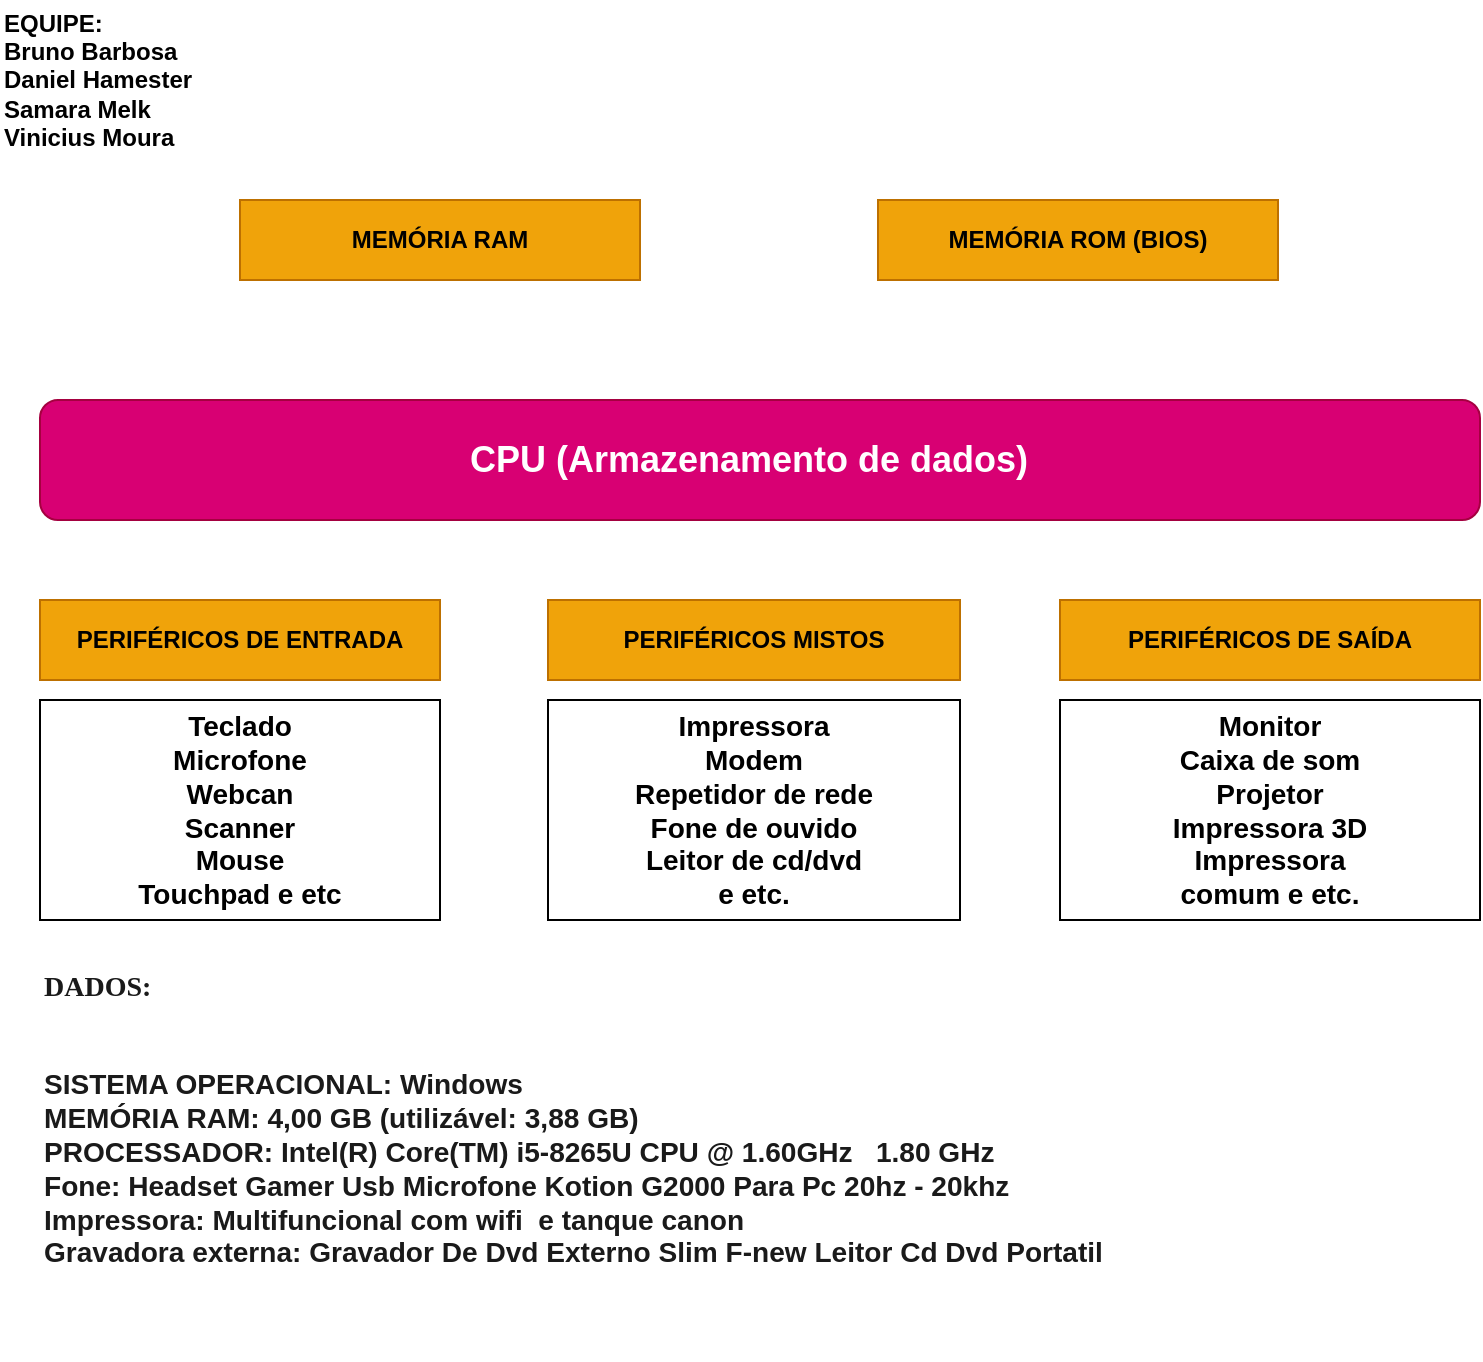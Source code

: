 <mxfile version="14.8.0" type="device"><diagram id="E7s8mGvyXTOX1LdZHTFI" name="Page-1"><mxGraphModel dx="868" dy="393" grid="1" gridSize="10" guides="1" tooltips="1" connect="1" arrows="1" fold="1" page="1" pageScale="1" pageWidth="827" pageHeight="1169" math="0" shadow="0"><root><mxCell id="0"/><mxCell id="1" parent="0"/><mxCell id="Pq7oFzCWQwoue3jW5gl--1" value="" style="rounded=1;whiteSpace=wrap;html=1;fillColor=#d80073;strokeColor=#A50040;fontColor=#ffffff;" vertex="1" parent="1"><mxGeometry x="60" y="220" width="720" height="60" as="geometry"/></mxCell><mxCell id="Pq7oFzCWQwoue3jW5gl--2" value="&lt;b&gt;&lt;font style=&quot;font-size: 18px&quot; color=&quot;#ffffff&quot;&gt;CPU (Armazenamento de dados)&lt;/font&gt;&lt;/b&gt;" style="text;html=1;resizable=0;autosize=1;align=center;verticalAlign=middle;points=[];fillColor=none;strokeColor=none;rounded=0;" vertex="1" parent="1"><mxGeometry x="269" y="240" width="290" height="20" as="geometry"/></mxCell><mxCell id="Pq7oFzCWQwoue3jW5gl--4" value="&lt;b&gt;PERIFÉRICOS MISTOS&lt;br&gt;&lt;/b&gt;" style="rounded=0;whiteSpace=wrap;html=1;fillColor=#f0a30a;strokeColor=#BD7000;fontColor=#000000;" vertex="1" parent="1"><mxGeometry x="314" y="320" width="206" height="40" as="geometry"/></mxCell><mxCell id="Pq7oFzCWQwoue3jW5gl--6" value="&lt;b&gt;PERIFÉRICOS DE ENTRADA&lt;/b&gt;" style="rounded=0;whiteSpace=wrap;html=1;fillColor=#f0a30a;strokeColor=#BD7000;fontColor=#000000;" vertex="1" parent="1"><mxGeometry x="60" y="320" width="200" height="40" as="geometry"/></mxCell><mxCell id="Pq7oFzCWQwoue3jW5gl--7" value="&lt;b&gt;PERIFÉRICOS DE SAÍDA&lt;br&gt;&lt;/b&gt;" style="rounded=0;whiteSpace=wrap;html=1;fillColor=#f0a30a;strokeColor=#BD7000;fontColor=#000000;" vertex="1" parent="1"><mxGeometry x="570" y="320" width="210" height="40" as="geometry"/></mxCell><mxCell id="Pq7oFzCWQwoue3jW5gl--8" value="&lt;div&gt;&lt;b&gt;&lt;font style=&quot;font-size: 14px&quot;&gt;Teclado&lt;/font&gt;&lt;/b&gt;&lt;/div&gt;&lt;b&gt;&lt;div&gt;&lt;b&gt;&lt;font style=&quot;font-size: 14px&quot;&gt;Microfone&lt;/font&gt;&lt;/b&gt;&lt;/div&gt;&lt;font style=&quot;font-size: 14px&quot;&gt;&lt;div&gt;&lt;b style=&quot;font-size: 12px&quot;&gt;&lt;font style=&quot;font-size: 14px&quot;&gt;Webcan&lt;/font&gt;&lt;/b&gt;&lt;/div&gt;&lt;div&gt;&lt;b style=&quot;font-size: 12px&quot;&gt;&lt;font style=&quot;font-size: 14px&quot;&gt;Scanner&lt;/font&gt;&lt;/b&gt;&lt;/div&gt;&lt;div&gt;&lt;b style=&quot;font-size: 12px&quot;&gt;&lt;font style=&quot;font-size: 14px&quot;&gt;Mouse&lt;/font&gt;&lt;/b&gt;&lt;/div&gt;&lt;div&gt;&lt;b style=&quot;font-size: 12px&quot;&gt;&lt;font style=&quot;font-size: 14px&quot;&gt;Touchpad e etc&lt;/font&gt;&lt;/b&gt;&lt;/div&gt;&lt;/font&gt;&lt;/b&gt;" style="rounded=0;whiteSpace=wrap;html=1;align=center;" vertex="1" parent="1"><mxGeometry x="60" y="370" width="200" height="110" as="geometry"/></mxCell><mxCell id="Pq7oFzCWQwoue3jW5gl--9" value="&lt;font style=&quot;font-size: 14px&quot;&gt;&lt;b&gt;&lt;span&gt;Impressora&lt;/span&gt;&lt;br&gt;&lt;span&gt;Modem&lt;/span&gt;&lt;br&gt;&lt;span&gt;Repetidor de rede&lt;/span&gt;&lt;br&gt;&lt;span&gt;Fone de ouvido&lt;/span&gt;&lt;br&gt;&lt;span&gt;Leitor de cd/dvd&lt;/span&gt;&lt;br&gt;&lt;span&gt;e etc.&lt;/span&gt;&lt;/b&gt;&lt;/font&gt;" style="rounded=0;whiteSpace=wrap;html=1;" vertex="1" parent="1"><mxGeometry x="314" y="370" width="206" height="110" as="geometry"/></mxCell><mxCell id="Pq7oFzCWQwoue3jW5gl--10" value="&lt;font style=&quot;font-size: 14px&quot;&gt;&lt;b&gt;&lt;span&gt;Monitor&lt;/span&gt;&lt;br&gt;&lt;span&gt;Caixa de som&lt;/span&gt;&lt;br&gt;&lt;span&gt;Projetor&lt;/span&gt;&lt;br&gt;&lt;span&gt;Impressora 3D&lt;/span&gt;&lt;br&gt;&lt;span&gt;Impressora&lt;/span&gt;&lt;br&gt;&lt;span&gt;comum e etc.&lt;/span&gt;&lt;/b&gt;&lt;/font&gt;" style="rounded=0;whiteSpace=wrap;html=1;" vertex="1" parent="1"><mxGeometry x="570" y="370" width="210" height="110" as="geometry"/></mxCell><mxCell id="Pq7oFzCWQwoue3jW5gl--11" value="" style="shape=image;html=1;verticalAlign=top;verticalLabelPosition=bottom;labelBackgroundColor=#ffffff;imageAspect=0;aspect=fixed;image=https://cdn4.iconfinder.com/data/icons/ionicons/512/icon-arrow-up-c-128.png" vertex="1" parent="1"><mxGeometry x="360" y="280" width="40" height="40" as="geometry"/></mxCell><mxCell id="Pq7oFzCWQwoue3jW5gl--12" value="" style="shape=image;html=1;verticalAlign=top;verticalLabelPosition=bottom;labelBackgroundColor=#ffffff;imageAspect=0;aspect=fixed;image=https://cdn4.iconfinder.com/data/icons/ionicons/512/icon-arrow-up-c-128.png;rotation=-181;" vertex="1" parent="1"><mxGeometry x="439" y="280" width="40" height="40" as="geometry"/></mxCell><mxCell id="Pq7oFzCWQwoue3jW5gl--13" value="" style="shape=image;html=1;verticalAlign=top;verticalLabelPosition=bottom;labelBackgroundColor=#ffffff;imageAspect=0;aspect=fixed;image=https://cdn4.iconfinder.com/data/icons/ionicons/512/icon-arrow-up-c-128.png" vertex="1" parent="1"><mxGeometry x="140" y="280" width="40" height="40" as="geometry"/></mxCell><mxCell id="Pq7oFzCWQwoue3jW5gl--14" value="" style="shape=image;html=1;verticalAlign=top;verticalLabelPosition=bottom;labelBackgroundColor=#ffffff;imageAspect=0;aspect=fixed;image=https://cdn4.iconfinder.com/data/icons/ionicons/512/icon-arrow-up-c-128.png;rotation=-179;" vertex="1" parent="1"><mxGeometry x="660" y="280" width="40" height="40" as="geometry"/></mxCell><mxCell id="Pq7oFzCWQwoue3jW5gl--15" value="&lt;b&gt;MEMÓRIA RAM&lt;/b&gt;" style="rounded=0;whiteSpace=wrap;html=1;fillColor=#f0a30a;strokeColor=#BD7000;fontColor=#000000;" vertex="1" parent="1"><mxGeometry x="160" y="120" width="200" height="40" as="geometry"/></mxCell><mxCell id="Pq7oFzCWQwoue3jW5gl--16" value="&lt;b&gt;MEMÓRIA ROM (BIOS)&lt;/b&gt;" style="rounded=0;whiteSpace=wrap;html=1;fillColor=#f0a30a;strokeColor=#BD7000;fontColor=#000000;" vertex="1" parent="1"><mxGeometry x="479" y="120" width="200" height="40" as="geometry"/></mxCell><mxCell id="Pq7oFzCWQwoue3jW5gl--17" value="" style="shape=image;html=1;verticalAlign=top;verticalLabelPosition=bottom;labelBackgroundColor=#ffffff;imageAspect=0;aspect=fixed;image=https://cdn4.iconfinder.com/data/icons/ionicons/512/icon-arrow-up-c-128.png" vertex="1" parent="1"><mxGeometry x="220" y="170" width="40" height="40" as="geometry"/></mxCell><mxCell id="Pq7oFzCWQwoue3jW5gl--18" value="" style="shape=image;html=1;verticalAlign=top;verticalLabelPosition=bottom;labelBackgroundColor=#ffffff;imageAspect=0;aspect=fixed;image=https://cdn4.iconfinder.com/data/icons/ionicons/512/icon-arrow-up-c-128.png;rotation=-181;" vertex="1" parent="1"><mxGeometry x="260" y="170" width="40" height="40" as="geometry"/></mxCell><mxCell id="Pq7oFzCWQwoue3jW5gl--19" value="" style="shape=image;html=1;verticalAlign=top;verticalLabelPosition=bottom;labelBackgroundColor=#ffffff;imageAspect=0;aspect=fixed;image=https://cdn4.iconfinder.com/data/icons/ionicons/512/icon-arrow-up-c-128.png;rotation=-181;" vertex="1" parent="1"><mxGeometry x="559" y="170" width="40" height="40" as="geometry"/></mxCell><mxCell id="Pq7oFzCWQwoue3jW5gl--20" value="&lt;h3&gt;&lt;font face=&quot;Tahoma&quot;&gt;&lt;font color=&quot;#1a1a1a&quot;&gt;&lt;font style=&quot;font-size: 14px&quot;&gt;&lt;font&gt;&lt;b&gt;&lt;font&gt;&lt;font&gt;&lt;font&gt;DADOS:&lt;/font&gt;&lt;/font&gt;&lt;/font&gt;&lt;/b&gt;&lt;/font&gt;&lt;/font&gt;&lt;/font&gt;&lt;/font&gt;&lt;/h3&gt;&lt;h3&gt;&lt;font face=&quot;Tahoma&quot;&gt;&lt;font color=&quot;#1a1a1a&quot;&gt;&lt;font style=&quot;font-size: 14px&quot;&gt;&lt;font&gt;&lt;b&gt;&lt;font&gt;&lt;font&gt;&lt;font&gt;&lt;br&gt;&lt;/font&gt;&lt;/font&gt;&lt;/font&gt;&lt;/b&gt;&lt;/font&gt;&lt;/font&gt;&lt;/font&gt;&lt;/font&gt;&lt;font color=&quot;#1a1a1a&quot;&gt;&lt;font&gt;&lt;b&gt;&lt;font&gt;&lt;font&gt;&lt;font&gt;SISTEMA OPERACIONAL: Windows&lt;br&gt;&lt;/font&gt;&lt;/font&gt;&lt;/font&gt;&lt;/b&gt;&lt;/font&gt;&lt;/font&gt;&lt;font color=&quot;#1a1a1a&quot;&gt;&lt;font&gt;&lt;b&gt;&lt;font&gt;&lt;font&gt;&lt;font&gt;MEMÓRIA RAM:&amp;nbsp;4,00 GB (utilizável: 3,88 GB)&lt;br&gt;&lt;/font&gt;&lt;/font&gt;&lt;/font&gt;&lt;/b&gt;&lt;/font&gt;&lt;/font&gt;&lt;font color=&quot;#1a1a1a&quot;&gt;&lt;font&gt;&lt;b&gt;&lt;font&gt;&lt;font&gt;&lt;font&gt;PROCESSADOR: Intel(R) Core(TM) i5-8265U CPU @ 1.60GHz&amp;nbsp; &amp;nbsp;1.80 GHz&lt;br&gt;&lt;/font&gt;&lt;/font&gt;&lt;/font&gt;&lt;/b&gt;&lt;/font&gt;&lt;/font&gt;&lt;font color=&quot;#1a1a1a&quot;&gt;&lt;font&gt;&lt;b&gt;&lt;font&gt;&lt;font&gt;&lt;font&gt;Fone:&amp;nbsp;&lt;/font&gt;&lt;span style=&quot;background-color: rgb(255 , 255 , 255)&quot;&gt;Headset Gamer Usb Microfone Kotion G2000 Para Pc&amp;nbsp;&lt;/span&gt;&lt;span style=&quot;background-color: rgb(255 , 255 , 255)&quot;&gt;20hz - 20khz&lt;br&gt;&lt;/span&gt;&lt;/font&gt;&lt;/font&gt;&lt;/b&gt;&lt;/font&gt;&lt;/font&gt;&lt;font color=&quot;#1a1a1a&quot;&gt;&lt;font&gt;&lt;b&gt;&lt;font&gt;&lt;font&gt;Impressora: Multifuncional com wifi&amp;nbsp; e tanque canon&lt;br&gt;&lt;/font&gt;&lt;/font&gt;&lt;/b&gt;&lt;/font&gt;&lt;/font&gt;&lt;font color=&quot;#1a1a1a&quot;&gt;&lt;font&gt;&lt;b&gt;&lt;font&gt;&lt;font&gt;Gravadora externa:&amp;nbsp;&lt;/font&gt;&lt;/font&gt;&lt;/b&gt;&lt;/font&gt;Gravador De Dvd Externo Slim F-new Leitor Cd Dvd Portatil&lt;/font&gt;&lt;/h3&gt;&lt;font&gt;&lt;b&gt;&lt;font style=&quot;font-size: 14px&quot; color=&quot;#1a1a1a&quot;&gt;&lt;br&gt;&lt;/font&gt;&lt;/b&gt;&lt;br&gt;&lt;/font&gt;" style="text;html=1;resizable=0;autosize=1;align=left;verticalAlign=middle;points=[];fillColor=none;strokeColor=none;rounded=0;" vertex="1" parent="1"><mxGeometry x="60" y="500" width="550" height="190" as="geometry"/></mxCell><mxCell id="Pq7oFzCWQwoue3jW5gl--22" value="&lt;div&gt;&lt;b&gt;EQUIPE:&lt;/b&gt;&lt;/div&gt;&lt;b&gt;Bruno Barbosa&lt;br&gt;&lt;/b&gt;&lt;b&gt;Daniel Hamester&lt;/b&gt;&lt;b&gt;&lt;br&gt;&lt;/b&gt;&lt;div&gt;&lt;b&gt;Samara Melk&lt;/b&gt;&lt;/div&gt;&lt;div&gt;&lt;b&gt;Vinicius Moura&lt;/b&gt;&lt;/div&gt;" style="text;html=1;resizable=0;autosize=1;align=left;verticalAlign=middle;points=[];fillColor=none;strokeColor=none;rounded=0;" vertex="1" parent="1"><mxGeometry x="40" y="20" width="110" height="80" as="geometry"/></mxCell></root></mxGraphModel></diagram></mxfile>